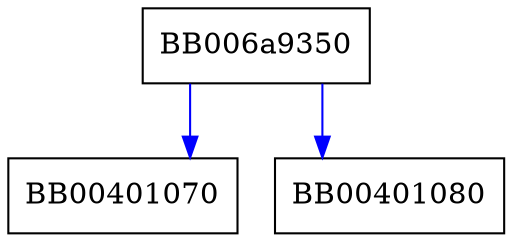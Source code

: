digraph ossl_blake2s_param_set_personal {
  node [shape="box"];
  graph [splines=ortho];
  BB006a9350 -> BB00401070 [color="blue"];
  BB006a9350 -> BB00401080 [color="blue"];
}